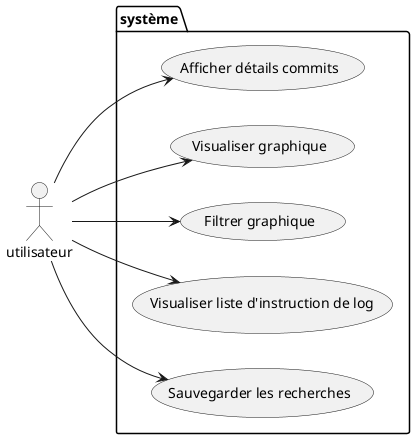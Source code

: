 @startuml usecase
left to right direction
actor utilisateur
package système{
    usecase "Afficher détails commits" as UC1
    usecase "Visualiser graphique" as UC2
    usecase "Filtrer graphique" as UC3
    usecase "Visualiser liste d'instruction de log" as UC4
    usecase "Sauvegarder les recherches" as UC5
}

utilisateur --> UC1
utilisateur --> UC2
utilisateur --> UC3
utilisateur --> UC4
utilisateur --> UC5
@enduml